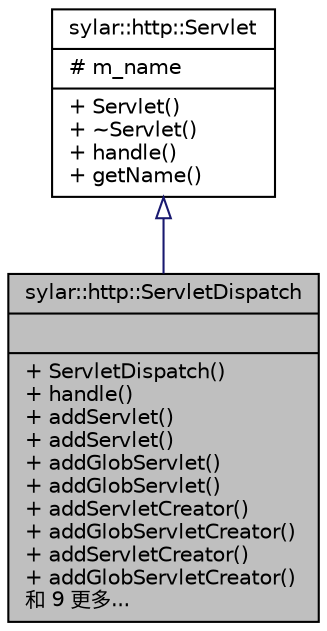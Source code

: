 digraph "sylar::http::ServletDispatch"
{
 // LATEX_PDF_SIZE
  edge [fontname="Helvetica",fontsize="10",labelfontname="Helvetica",labelfontsize="10"];
  node [fontname="Helvetica",fontsize="10",shape=record];
  Node1 [label="{sylar::http::ServletDispatch\n||+ ServletDispatch()\l+ handle()\l+ addServlet()\l+ addServlet()\l+ addGlobServlet()\l+ addGlobServlet()\l+ addServletCreator()\l+ addGlobServletCreator()\l+ addServletCreator()\l+ addGlobServletCreator()\l和 9 更多...\l}",height=0.2,width=0.4,color="black", fillcolor="grey75", style="filled", fontcolor="black",tooltip="Servlet分发器"];
  Node2 -> Node1 [dir="back",color="midnightblue",fontsize="10",style="solid",arrowtail="onormal",fontname="Helvetica"];
  Node2 [label="{sylar::http::Servlet\n|# m_name\l|+ Servlet()\l+ ~Servlet()\l+ handle()\l+ getName()\l}",height=0.2,width=0.4,color="black", fillcolor="white", style="filled",URL="$classsylar_1_1http_1_1Servlet.html",tooltip="Servlet封装"];
}
